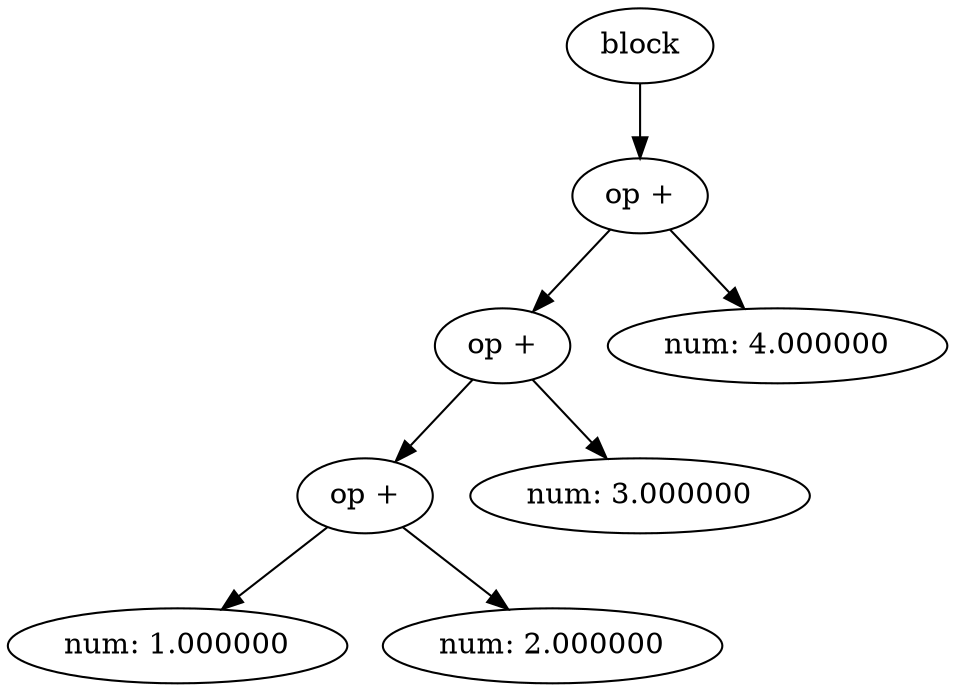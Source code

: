 digraph G {
0[label="block"];
1[label="num: 1.000000"];
2[label="op +"];
3[label="num: 2.000000"];
4[label="op +"];
5[label="num: 3.000000"];
6[label="op +"];
7[label="num: 4.000000"];
0->6 ;
2->1 ;
2->3 ;
4->2 ;
4->5 ;
6->4 ;
6->7 ;
}
